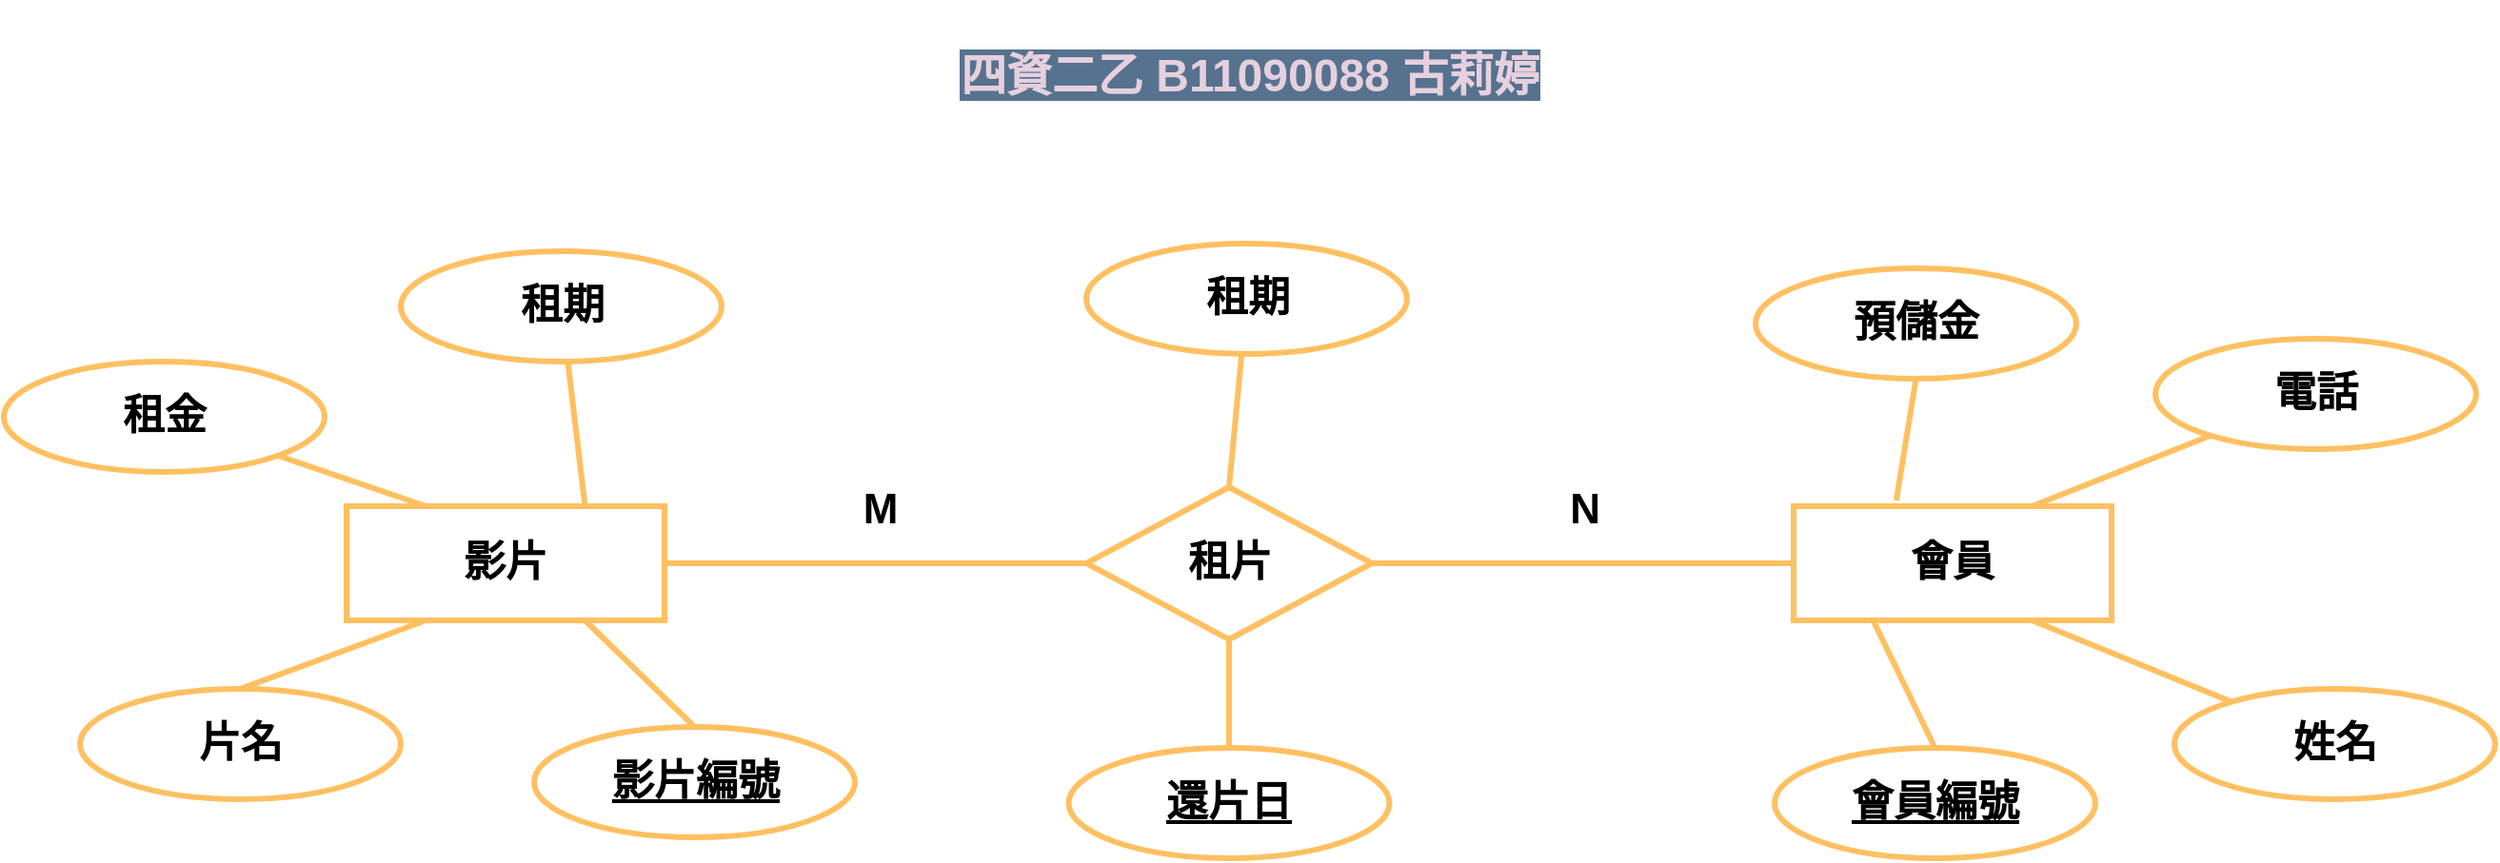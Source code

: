<mxfile version="22.0.6" type="github">
  <diagram name="第 1 页" id="7kd5joYrSZXjuvtQCRew">
    <mxGraphModel dx="3649" dy="1983" grid="1" gridSize="10" guides="1" tooltips="1" connect="1" arrows="1" fold="1" page="1" pageScale="1" pageWidth="1600" pageHeight="900" math="0" shadow="0">
      <root>
        <mxCell id="0" />
        <mxCell id="1" parent="0" />
        <mxCell id="qmR3wCavuqO_SwzsPEjH-40" value="" style="group" parent="1" vertex="1" connectable="0">
          <mxGeometry x="-1454" y="-612" width="1308.5" height="323" as="geometry" />
        </mxCell>
        <mxCell id="qmR3wCavuqO_SwzsPEjH-1" value="&lt;font size=&quot;1&quot; style=&quot;&quot;&gt;&lt;b style=&quot;font-size: 22px;&quot;&gt;會員&lt;/b&gt;&lt;/font&gt;" style="rounded=0;whiteSpace=wrap;html=1;strokeWidth=3;fillColor=none;strokeColor=#FFC061;" parent="qmR3wCavuqO_SwzsPEjH-40" vertex="1">
          <mxGeometry x="940" y="138" width="167" height="60" as="geometry" />
        </mxCell>
        <mxCell id="qmR3wCavuqO_SwzsPEjH-34" style="rounded=0;orthogonalLoop=1;jettySize=auto;html=1;exitX=0.5;exitY=0;exitDx=0;exitDy=0;entryX=0.25;entryY=1;entryDx=0;entryDy=0;endArrow=none;endFill=0;strokeWidth=3;strokeColor=#FFC061;" parent="qmR3wCavuqO_SwzsPEjH-40" source="qmR3wCavuqO_SwzsPEjH-2" target="qmR3wCavuqO_SwzsPEjH-1" edge="1">
          <mxGeometry relative="1" as="geometry" />
        </mxCell>
        <mxCell id="qmR3wCavuqO_SwzsPEjH-2" value="&lt;font style=&quot;font-size: 22px;&quot;&gt;&lt;b&gt;&lt;u&gt;會員編號&lt;/u&gt;&lt;/b&gt;&lt;/font&gt;" style="ellipse;whiteSpace=wrap;html=1;strokeWidth=3;strokeColor=#FFC061;" parent="qmR3wCavuqO_SwzsPEjH-40" vertex="1">
          <mxGeometry x="930" y="265" width="168.5" height="58" as="geometry" />
        </mxCell>
        <mxCell id="qmR3wCavuqO_SwzsPEjH-33" style="rounded=0;orthogonalLoop=1;jettySize=auto;html=1;entryX=0.75;entryY=1;entryDx=0;entryDy=0;endArrow=none;endFill=0;strokeWidth=3;strokeColor=#FFC061;" parent="qmR3wCavuqO_SwzsPEjH-40" source="qmR3wCavuqO_SwzsPEjH-4" target="qmR3wCavuqO_SwzsPEjH-1" edge="1">
          <mxGeometry relative="1" as="geometry" />
        </mxCell>
        <mxCell id="qmR3wCavuqO_SwzsPEjH-4" value="&lt;font style=&quot;font-size: 22px;&quot;&gt;&lt;b&gt;姓名&lt;/b&gt;&lt;/font&gt;" style="ellipse;whiteSpace=wrap;html=1;strokeWidth=3;strokeColor=#FFC061;" parent="qmR3wCavuqO_SwzsPEjH-40" vertex="1">
          <mxGeometry x="1140" y="234" width="168.5" height="58" as="geometry" />
        </mxCell>
        <mxCell id="qmR3wCavuqO_SwzsPEjH-32" style="rounded=0;orthogonalLoop=1;jettySize=auto;html=1;entryX=0.75;entryY=0;entryDx=0;entryDy=0;endArrow=none;endFill=0;strokeWidth=3;strokeColor=#FFC061;" parent="qmR3wCavuqO_SwzsPEjH-40" source="qmR3wCavuqO_SwzsPEjH-5" target="qmR3wCavuqO_SwzsPEjH-1" edge="1">
          <mxGeometry relative="1" as="geometry" />
        </mxCell>
        <mxCell id="qmR3wCavuqO_SwzsPEjH-5" value="&lt;font style=&quot;font-size: 22px;&quot;&gt;&lt;b&gt;電話&lt;/b&gt;&lt;/font&gt;" style="ellipse;whiteSpace=wrap;html=1;strokeWidth=3;strokeColor=#FFC061;" parent="qmR3wCavuqO_SwzsPEjH-40" vertex="1">
          <mxGeometry x="1130" y="50" width="168.5" height="58" as="geometry" />
        </mxCell>
        <mxCell id="qmR3wCavuqO_SwzsPEjH-6" value="&lt;font style=&quot;font-size: 22px;&quot;&gt;&lt;b&gt;預儲金&lt;/b&gt;&lt;/font&gt;" style="ellipse;whiteSpace=wrap;html=1;strokeWidth=3;strokeColor=#FFC061;" parent="qmR3wCavuqO_SwzsPEjH-40" vertex="1">
          <mxGeometry x="920" y="13" width="168.5" height="58" as="geometry" />
        </mxCell>
        <mxCell id="qmR3wCavuqO_SwzsPEjH-10" value="&lt;span style=&quot;font-size: 22px;&quot;&gt;&lt;b&gt;&lt;u&gt;還片日&lt;/u&gt;&lt;/b&gt;&lt;/span&gt;" style="ellipse;whiteSpace=wrap;html=1;strokeWidth=3;strokeColor=#FFC061;" parent="qmR3wCavuqO_SwzsPEjH-40" vertex="1">
          <mxGeometry x="559.25" y="265" width="168.5" height="58" as="geometry" />
        </mxCell>
        <mxCell id="qmR3wCavuqO_SwzsPEjH-12" value="&lt;font style=&quot;font-size: 22px;&quot;&gt;&lt;b&gt;租期&lt;/b&gt;&lt;/font&gt;" style="ellipse;whiteSpace=wrap;html=1;strokeWidth=3;strokeColor=#FFC061;" parent="qmR3wCavuqO_SwzsPEjH-40" vertex="1">
          <mxGeometry x="568.5" width="168.5" height="58" as="geometry" />
        </mxCell>
        <mxCell id="qmR3wCavuqO_SwzsPEjH-13" value="&lt;font size=&quot;1&quot; style=&quot;&quot;&gt;&lt;b style=&quot;font-size: 22px;&quot;&gt;影片&lt;/b&gt;&lt;/font&gt;" style="rounded=0;whiteSpace=wrap;html=1;strokeWidth=3;fillColor=none;strokeColor=#FFC061;" parent="qmR3wCavuqO_SwzsPEjH-40" vertex="1">
          <mxGeometry x="180" y="138" width="167" height="60" as="geometry" />
        </mxCell>
        <mxCell id="qmR3wCavuqO_SwzsPEjH-25" style="rounded=0;orthogonalLoop=1;jettySize=auto;html=1;exitX=0.5;exitY=0;exitDx=0;exitDy=0;entryX=0.75;entryY=1;entryDx=0;entryDy=0;endArrow=none;endFill=0;strokeWidth=3;strokeColor=#FFC061;" parent="qmR3wCavuqO_SwzsPEjH-40" source="qmR3wCavuqO_SwzsPEjH-14" target="qmR3wCavuqO_SwzsPEjH-13" edge="1">
          <mxGeometry relative="1" as="geometry" />
        </mxCell>
        <mxCell id="qmR3wCavuqO_SwzsPEjH-14" value="&lt;span style=&quot;font-size: 22px;&quot;&gt;&lt;b&gt;&lt;u&gt;影片編號&lt;/u&gt;&lt;/b&gt;&lt;/span&gt;" style="ellipse;whiteSpace=wrap;html=1;strokeWidth=3;strokeColor=#FFC061;" parent="qmR3wCavuqO_SwzsPEjH-40" vertex="1">
          <mxGeometry x="278.5" y="254" width="168.5" height="58" as="geometry" />
        </mxCell>
        <mxCell id="qmR3wCavuqO_SwzsPEjH-24" style="rounded=0;orthogonalLoop=1;jettySize=auto;html=1;exitX=0.5;exitY=0;exitDx=0;exitDy=0;entryX=0.25;entryY=1;entryDx=0;entryDy=0;endArrow=none;endFill=0;strokeWidth=3;strokeColor=#FFC061;" parent="qmR3wCavuqO_SwzsPEjH-40" source="qmR3wCavuqO_SwzsPEjH-15" target="qmR3wCavuqO_SwzsPEjH-13" edge="1">
          <mxGeometry relative="1" as="geometry" />
        </mxCell>
        <mxCell id="qmR3wCavuqO_SwzsPEjH-15" value="&lt;font style=&quot;font-size: 22px;&quot;&gt;&lt;b&gt;片名&lt;/b&gt;&lt;/font&gt;" style="ellipse;whiteSpace=wrap;html=1;strokeWidth=3;strokeColor=#FFC061;" parent="qmR3wCavuqO_SwzsPEjH-40" vertex="1">
          <mxGeometry x="40" y="234" width="168.5" height="58" as="geometry" />
        </mxCell>
        <mxCell id="qmR3wCavuqO_SwzsPEjH-23" style="rounded=0;orthogonalLoop=1;jettySize=auto;html=1;entryX=0.25;entryY=0;entryDx=0;entryDy=0;endArrow=none;endFill=0;strokeWidth=3;strokeColor=#FFC061;" parent="qmR3wCavuqO_SwzsPEjH-40" source="qmR3wCavuqO_SwzsPEjH-16" target="qmR3wCavuqO_SwzsPEjH-13" edge="1">
          <mxGeometry relative="1" as="geometry" />
        </mxCell>
        <mxCell id="qmR3wCavuqO_SwzsPEjH-16" value="&lt;font style=&quot;font-size: 22px;&quot;&gt;&lt;b&gt;租金&lt;/b&gt;&lt;/font&gt;" style="ellipse;whiteSpace=wrap;html=1;strokeWidth=3;strokeColor=#FFC061;" parent="qmR3wCavuqO_SwzsPEjH-40" vertex="1">
          <mxGeometry y="62" width="168.5" height="58" as="geometry" />
        </mxCell>
        <mxCell id="qmR3wCavuqO_SwzsPEjH-22" style="rounded=0;orthogonalLoop=1;jettySize=auto;html=1;entryX=0.75;entryY=0;entryDx=0;entryDy=0;strokeWidth=3;startArrow=none;startFill=0;endArrow=none;endFill=0;strokeColor=#FFC061;" parent="qmR3wCavuqO_SwzsPEjH-40" source="qmR3wCavuqO_SwzsPEjH-17" target="qmR3wCavuqO_SwzsPEjH-13" edge="1">
          <mxGeometry relative="1" as="geometry" />
        </mxCell>
        <mxCell id="qmR3wCavuqO_SwzsPEjH-17" value="&lt;span style=&quot;font-size: 22px;&quot;&gt;&lt;b&gt;租期&lt;/b&gt;&lt;/span&gt;" style="ellipse;whiteSpace=wrap;html=1;strokeWidth=3;strokeColor=#FFC061;" parent="qmR3wCavuqO_SwzsPEjH-40" vertex="1">
          <mxGeometry x="208.5" y="4" width="168.5" height="58" as="geometry" />
        </mxCell>
        <mxCell id="qmR3wCavuqO_SwzsPEjH-27" style="rounded=0;orthogonalLoop=1;jettySize=auto;html=1;entryX=0;entryY=0.5;entryDx=0;entryDy=0;endArrow=none;endFill=0;strokeColor=#FFC061;strokeWidth=3;" parent="qmR3wCavuqO_SwzsPEjH-40" source="qmR3wCavuqO_SwzsPEjH-19" target="qmR3wCavuqO_SwzsPEjH-1" edge="1">
          <mxGeometry relative="1" as="geometry" />
        </mxCell>
        <mxCell id="qmR3wCavuqO_SwzsPEjH-19" value="&lt;font style=&quot;font-size: 22px;&quot;&gt;&lt;b&gt;租片&lt;/b&gt;&lt;/font&gt;" style="rhombus;whiteSpace=wrap;html=1;strokeWidth=3;fillColor=none;strokeColor=#FFC061;" parent="qmR3wCavuqO_SwzsPEjH-40" vertex="1">
          <mxGeometry x="568.5" y="128" width="150" height="80" as="geometry" />
        </mxCell>
        <mxCell id="qmR3wCavuqO_SwzsPEjH-30" style="rounded=0;orthogonalLoop=1;jettySize=auto;html=1;exitX=0.5;exitY=0;exitDx=0;exitDy=0;entryX=0.5;entryY=1;entryDx=0;entryDy=0;endArrow=none;endFill=0;strokeWidth=3;strokeColor=#FFC061;" parent="qmR3wCavuqO_SwzsPEjH-40" source="qmR3wCavuqO_SwzsPEjH-10" target="qmR3wCavuqO_SwzsPEjH-19" edge="1">
          <mxGeometry relative="1" as="geometry" />
        </mxCell>
        <mxCell id="qmR3wCavuqO_SwzsPEjH-29" style="rounded=0;orthogonalLoop=1;jettySize=auto;html=1;entryX=0.5;entryY=0;entryDx=0;entryDy=0;endArrow=none;endFill=0;strokeWidth=3;strokeColor=#FFC061;" parent="qmR3wCavuqO_SwzsPEjH-40" source="qmR3wCavuqO_SwzsPEjH-12" target="qmR3wCavuqO_SwzsPEjH-19" edge="1">
          <mxGeometry relative="1" as="geometry" />
        </mxCell>
        <mxCell id="qmR3wCavuqO_SwzsPEjH-26" style="rounded=0;orthogonalLoop=1;jettySize=auto;html=1;exitX=1;exitY=0.5;exitDx=0;exitDy=0;entryX=0;entryY=0.5;entryDx=0;entryDy=0;endArrow=none;endFill=0;strokeWidth=3;strokeColor=#FFC061;" parent="qmR3wCavuqO_SwzsPEjH-40" source="qmR3wCavuqO_SwzsPEjH-13" target="qmR3wCavuqO_SwzsPEjH-19" edge="1">
          <mxGeometry relative="1" as="geometry" />
        </mxCell>
        <mxCell id="qmR3wCavuqO_SwzsPEjH-31" style="rounded=0;orthogonalLoop=1;jettySize=auto;html=1;exitX=0.5;exitY=1;exitDx=0;exitDy=0;entryX=0.323;entryY=-0.05;entryDx=0;entryDy=0;entryPerimeter=0;endArrow=none;endFill=0;strokeWidth=3;strokeColor=#FFC061;" parent="qmR3wCavuqO_SwzsPEjH-40" source="qmR3wCavuqO_SwzsPEjH-6" target="qmR3wCavuqO_SwzsPEjH-1" edge="1">
          <mxGeometry relative="1" as="geometry" />
        </mxCell>
        <mxCell id="qmR3wCavuqO_SwzsPEjH-35" value="&lt;font style=&quot;font-size: 22px;&quot;&gt;&lt;b&gt;M&lt;/b&gt;&lt;/font&gt;" style="text;html=1;align=center;verticalAlign=middle;resizable=0;points=[];autosize=1;strokeColor=none;fillColor=none;" parent="qmR3wCavuqO_SwzsPEjH-40" vertex="1">
          <mxGeometry x="440" y="120" width="40" height="40" as="geometry" />
        </mxCell>
        <mxCell id="qmR3wCavuqO_SwzsPEjH-37" value="&lt;font style=&quot;font-size: 22px;&quot;&gt;&lt;b&gt;N&lt;/b&gt;&lt;/font&gt;" style="text;html=1;align=center;verticalAlign=middle;resizable=0;points=[];autosize=1;strokeColor=none;fillColor=none;" parent="qmR3wCavuqO_SwzsPEjH-40" vertex="1">
          <mxGeometry x="810" y="120" width="40" height="40" as="geometry" />
        </mxCell>
        <mxCell id="7ffGkYcC8iVlpXu7Yn99-1" value="&lt;h1 style=&quot;text-align:right&quot;&gt;&lt;font color=&quot;#e6d0de&quot; style=&quot;background-color: rgb(86, 114, 143);&quot;&gt;四資二乙&lt;span style=&quot;&quot; lang=&quot;EN-US&quot;&gt; B11090088 &lt;/span&gt;&lt;span style=&quot;font-family: 新細明體, serif;&quot;&gt;古莉婷&lt;/span&gt;&lt;/font&gt;&lt;/h1&gt;&lt;p style=&quot;text-align:right&quot; align=&quot;right&quot; class=&quot;MsoNormal&quot;&gt;&lt;span lang=&quot;EN-US&quot;&gt;&lt;/span&gt;&lt;/p&gt;" style="text;html=1;align=center;verticalAlign=middle;resizable=0;points=[];autosize=1;strokeColor=none;fillColor=none;" vertex="1" parent="1">
          <mxGeometry x="-965" y="-740" width="330" height="80" as="geometry" />
        </mxCell>
      </root>
    </mxGraphModel>
  </diagram>
</mxfile>
